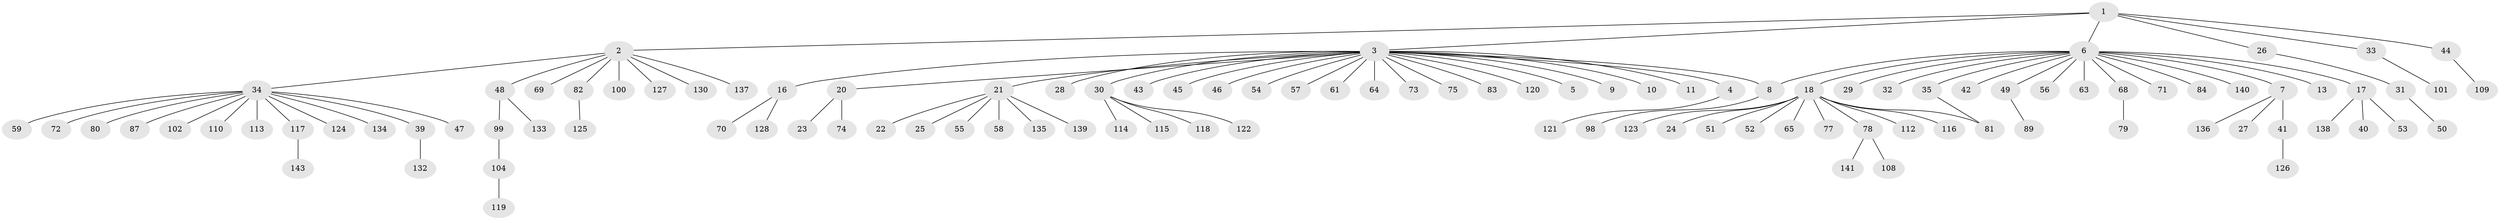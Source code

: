 // original degree distribution, {4: 0.0410958904109589, 10: 0.0136986301369863, 24: 0.00684931506849315, 2: 0.1643835616438356, 5: 0.02054794520547945, 1: 0.6643835616438356, 9: 0.0136986301369863, 8: 0.00684931506849315, 3: 0.06164383561643835, 13: 0.00684931506849315}
// Generated by graph-tools (version 1.1) at 2025/41/03/06/25 10:41:45]
// undirected, 112 vertices, 113 edges
graph export_dot {
graph [start="1"]
  node [color=gray90,style=filled];
  1 [super="+15"];
  2 [super="+14"];
  3 [super="+94"];
  4;
  5 [super="+92"];
  6 [super="+12"];
  7 [super="+62"];
  8 [super="+38"];
  9;
  10 [super="+19"];
  11;
  13;
  16 [super="+131"];
  17 [super="+85"];
  18 [super="+37"];
  20 [super="+97"];
  21 [super="+111"];
  22;
  23;
  24;
  25;
  26 [super="+105"];
  27 [super="+93"];
  28;
  29;
  30 [super="+67"];
  31;
  32;
  33 [super="+36"];
  34 [super="+103"];
  35 [super="+91"];
  39;
  40 [super="+106"];
  41 [super="+90"];
  42;
  43;
  44;
  45;
  46;
  47 [super="+66"];
  48 [super="+107"];
  49 [super="+60"];
  50 [super="+96"];
  51;
  52;
  53;
  54;
  55;
  56;
  57 [super="+86"];
  58;
  59;
  61;
  63;
  64;
  65;
  68;
  69;
  70;
  71;
  72 [super="+76"];
  73;
  74;
  75;
  77;
  78 [super="+88"];
  79;
  80 [super="+95"];
  81 [super="+142"];
  82;
  83;
  84;
  87;
  89;
  98;
  99;
  100;
  101;
  102;
  104 [super="+129"];
  108 [super="+145"];
  109;
  110;
  112 [super="+146"];
  113;
  114;
  115;
  116;
  117;
  118;
  119;
  120;
  121;
  122;
  123;
  124;
  125;
  126;
  127;
  128;
  130;
  132;
  133;
  134;
  135;
  136;
  137;
  138 [super="+144"];
  139;
  140;
  141;
  143;
  1 -- 2;
  1 -- 3;
  1 -- 6;
  1 -- 26;
  1 -- 44;
  1 -- 33;
  2 -- 34;
  2 -- 48;
  2 -- 69;
  2 -- 82;
  2 -- 100;
  2 -- 127;
  2 -- 130;
  2 -- 137;
  3 -- 4;
  3 -- 5;
  3 -- 9;
  3 -- 10;
  3 -- 11;
  3 -- 16;
  3 -- 20;
  3 -- 21;
  3 -- 28;
  3 -- 30;
  3 -- 43;
  3 -- 45;
  3 -- 46;
  3 -- 54;
  3 -- 57;
  3 -- 61;
  3 -- 64;
  3 -- 73;
  3 -- 75;
  3 -- 83;
  3 -- 120;
  3 -- 8;
  4 -- 121;
  6 -- 7;
  6 -- 8;
  6 -- 18;
  6 -- 35;
  6 -- 42;
  6 -- 63;
  6 -- 71;
  6 -- 140;
  6 -- 32;
  6 -- 68;
  6 -- 13;
  6 -- 17;
  6 -- 49;
  6 -- 84;
  6 -- 56;
  6 -- 29;
  7 -- 27;
  7 -- 41;
  7 -- 136;
  8 -- 98;
  16 -- 70;
  16 -- 128;
  17 -- 40;
  17 -- 53;
  17 -- 138;
  18 -- 24;
  18 -- 116;
  18 -- 65;
  18 -- 77;
  18 -- 78;
  18 -- 112;
  18 -- 81;
  18 -- 51;
  18 -- 52;
  18 -- 123;
  20 -- 23;
  20 -- 74;
  21 -- 22;
  21 -- 25;
  21 -- 55;
  21 -- 58;
  21 -- 135;
  21 -- 139;
  26 -- 31;
  30 -- 114;
  30 -- 115;
  30 -- 122;
  30 -- 118;
  31 -- 50;
  33 -- 101;
  34 -- 39;
  34 -- 47;
  34 -- 59;
  34 -- 72;
  34 -- 80;
  34 -- 87;
  34 -- 102;
  34 -- 113;
  34 -- 117;
  34 -- 124;
  34 -- 134;
  34 -- 110;
  35 -- 81;
  39 -- 132;
  41 -- 126;
  44 -- 109;
  48 -- 99;
  48 -- 133;
  49 -- 89;
  68 -- 79;
  78 -- 108;
  78 -- 141;
  82 -- 125;
  99 -- 104;
  104 -- 119;
  117 -- 143;
}

